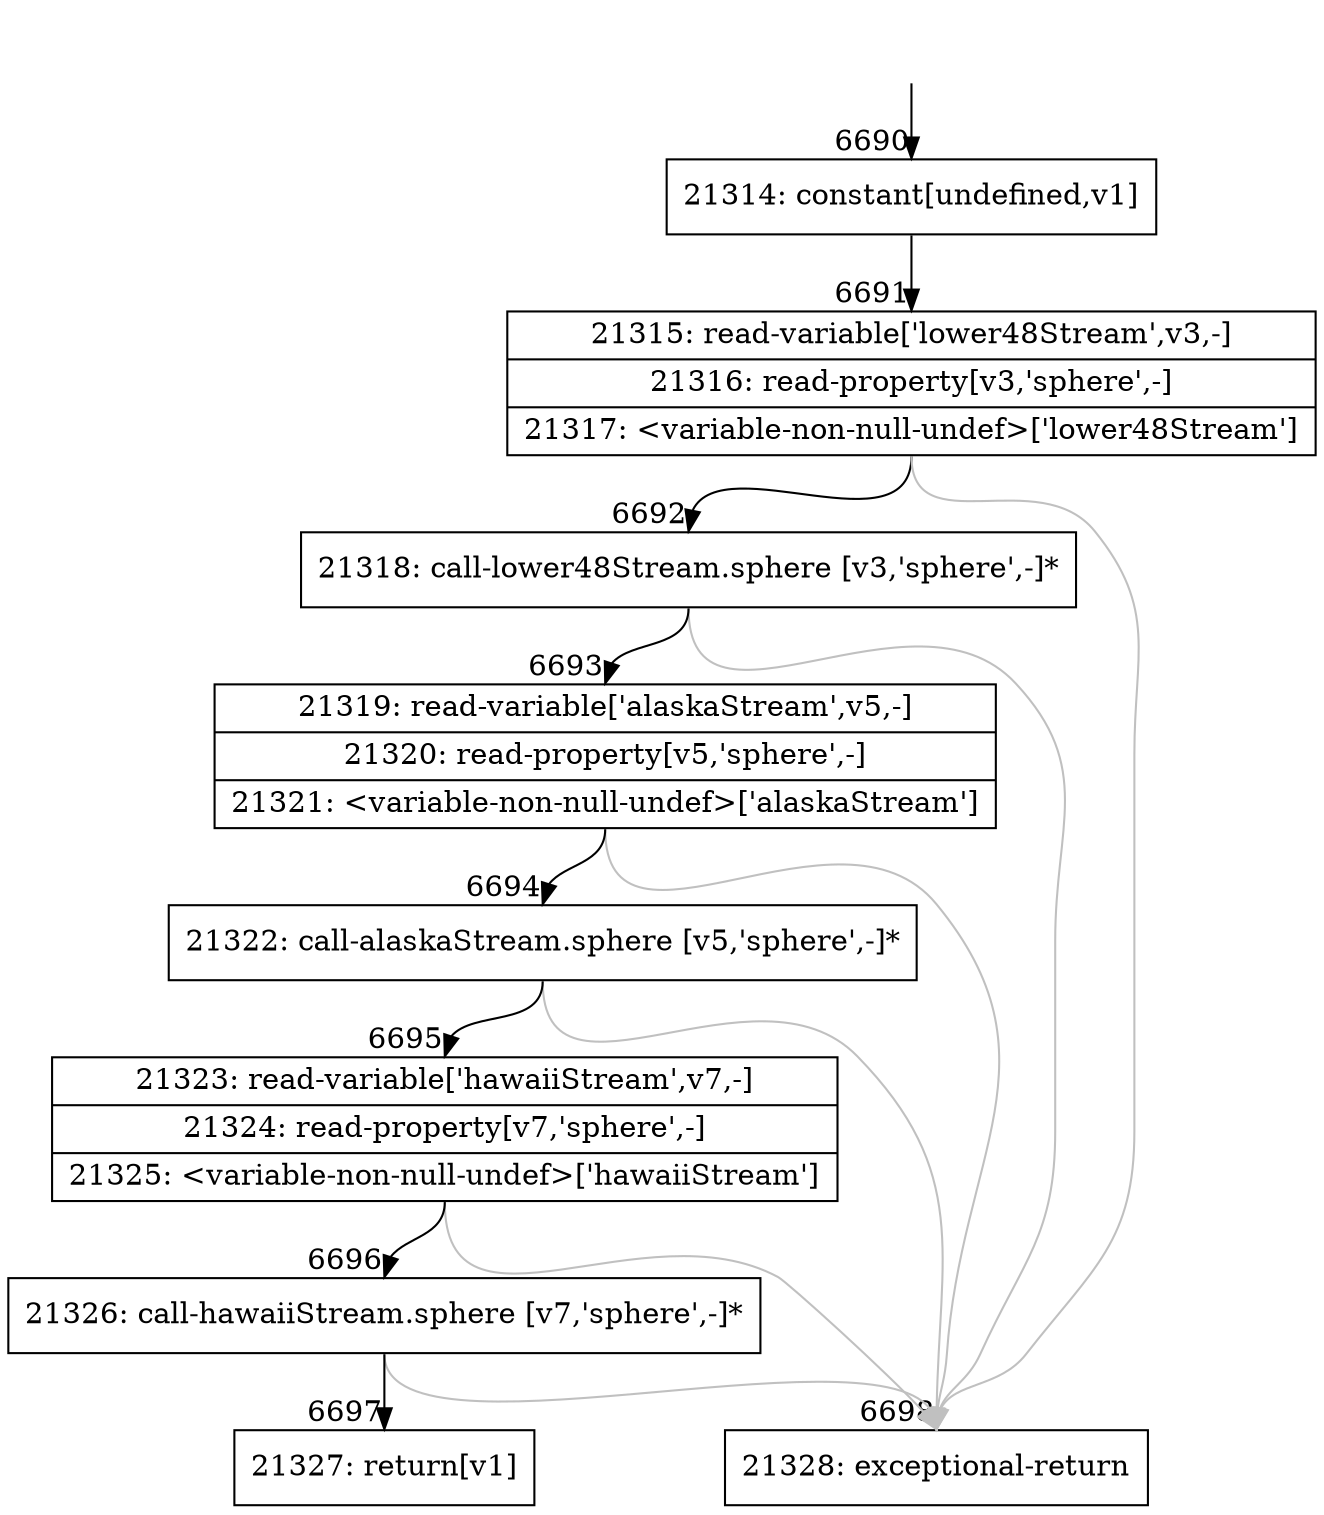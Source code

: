 digraph {
rankdir="TD"
BB_entry600[shape=none,label=""];
BB_entry600 -> BB6690 [tailport=s, headport=n, headlabel="    6690"]
BB6690 [shape=record label="{21314: constant[undefined,v1]}" ] 
BB6690 -> BB6691 [tailport=s, headport=n, headlabel="      6691"]
BB6691 [shape=record label="{21315: read-variable['lower48Stream',v3,-]|21316: read-property[v3,'sphere',-]|21317: \<variable-non-null-undef\>['lower48Stream']}" ] 
BB6691 -> BB6692 [tailport=s, headport=n, headlabel="      6692"]
BB6691 -> BB6698 [tailport=s, headport=n, color=gray, headlabel="      6698"]
BB6692 [shape=record label="{21318: call-lower48Stream.sphere [v3,'sphere',-]*}" ] 
BB6692 -> BB6693 [tailport=s, headport=n, headlabel="      6693"]
BB6692 -> BB6698 [tailport=s, headport=n, color=gray]
BB6693 [shape=record label="{21319: read-variable['alaskaStream',v5,-]|21320: read-property[v5,'sphere',-]|21321: \<variable-non-null-undef\>['alaskaStream']}" ] 
BB6693 -> BB6694 [tailport=s, headport=n, headlabel="      6694"]
BB6693 -> BB6698 [tailport=s, headport=n, color=gray]
BB6694 [shape=record label="{21322: call-alaskaStream.sphere [v5,'sphere',-]*}" ] 
BB6694 -> BB6695 [tailport=s, headport=n, headlabel="      6695"]
BB6694 -> BB6698 [tailport=s, headport=n, color=gray]
BB6695 [shape=record label="{21323: read-variable['hawaiiStream',v7,-]|21324: read-property[v7,'sphere',-]|21325: \<variable-non-null-undef\>['hawaiiStream']}" ] 
BB6695 -> BB6696 [tailport=s, headport=n, headlabel="      6696"]
BB6695 -> BB6698 [tailport=s, headport=n, color=gray]
BB6696 [shape=record label="{21326: call-hawaiiStream.sphere [v7,'sphere',-]*}" ] 
BB6696 -> BB6697 [tailport=s, headport=n, headlabel="      6697"]
BB6696 -> BB6698 [tailport=s, headport=n, color=gray]
BB6697 [shape=record label="{21327: return[v1]}" ] 
BB6698 [shape=record label="{21328: exceptional-return}" ] 
//#$~ 3881
}
